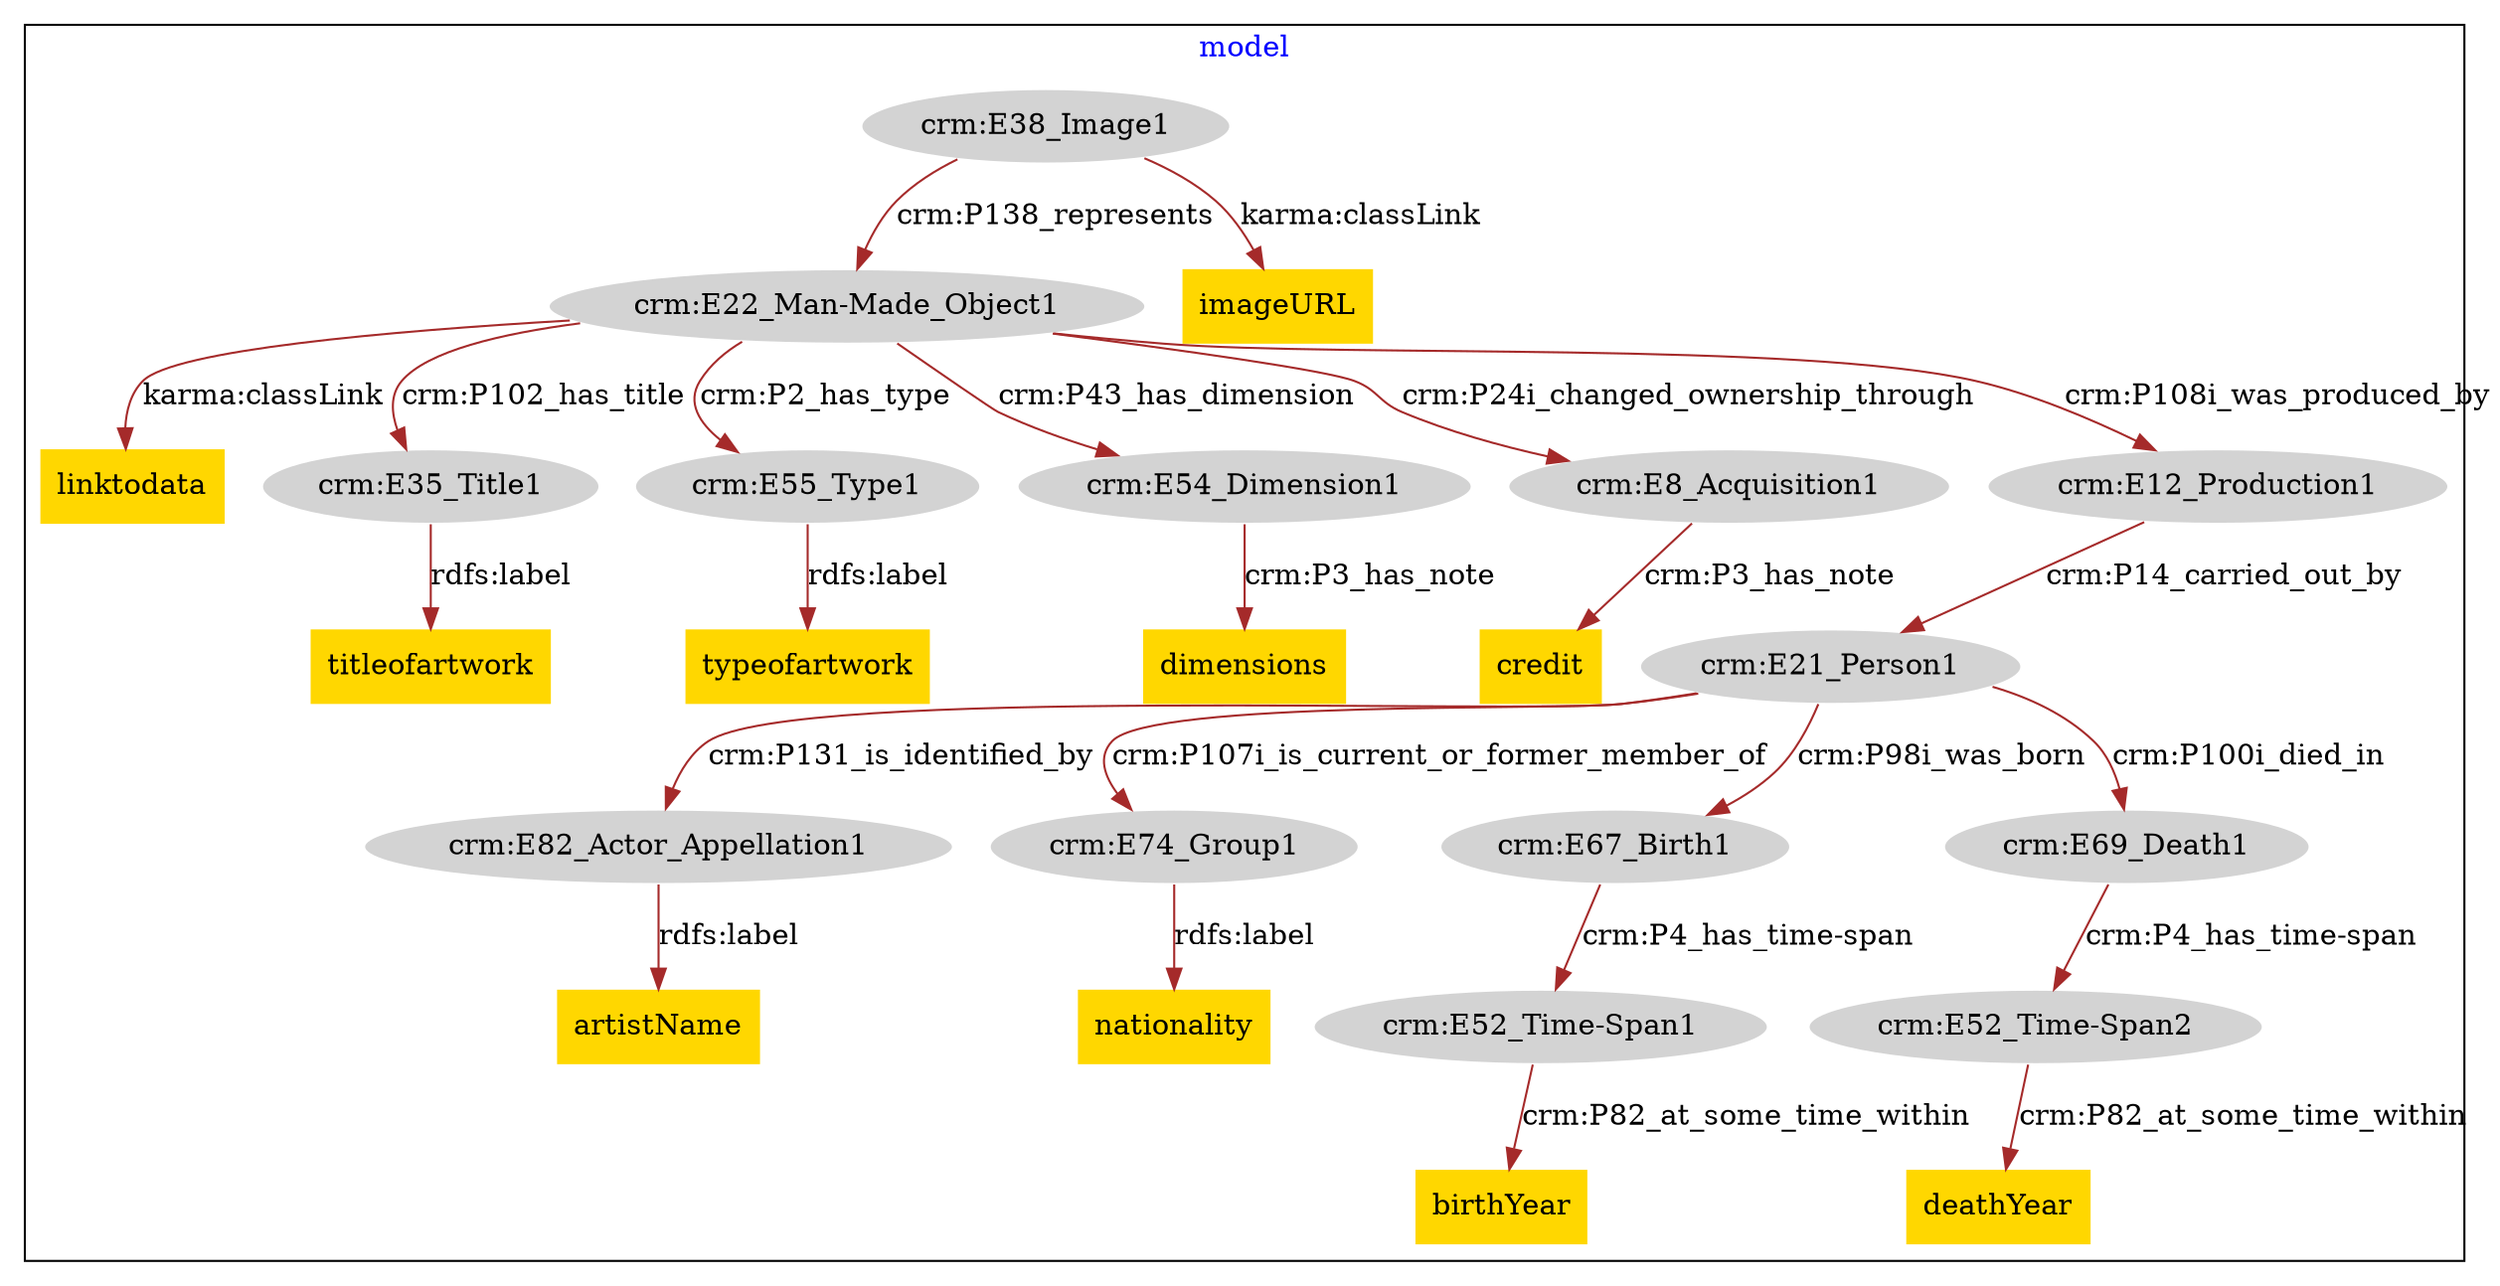 digraph n0 {
fontcolor="blue"
remincross="true"
subgraph cluster {
label="model"
"crm:E22_Man-Made_Object1"[style="filled",color="white",fillcolor="lightgray",label="crm:E22_Man-Made_Object1"];
"linktodata"[shape="plaintext",style="filled",fillcolor="gold",label="linktodata"];
"crm:E82_Actor_Appellation1"[style="filled",color="white",fillcolor="lightgray",label="crm:E82_Actor_Appellation1"];
"artistName"[shape="plaintext",style="filled",fillcolor="gold",label="artistName"];
"crm:E74_Group1"[style="filled",color="white",fillcolor="lightgray",label="crm:E74_Group1"];
"nationality"[shape="plaintext",style="filled",fillcolor="gold",label="nationality"];
"crm:E52_Time-Span1"[style="filled",color="white",fillcolor="lightgray",label="crm:E52_Time-Span1"];
"birthYear"[shape="plaintext",style="filled",fillcolor="gold",label="birthYear"];
"crm:E52_Time-Span2"[style="filled",color="white",fillcolor="lightgray",label="crm:E52_Time-Span2"];
"deathYear"[shape="plaintext",style="filled",fillcolor="gold",label="deathYear"];
"crm:E35_Title1"[style="filled",color="white",fillcolor="lightgray",label="crm:E35_Title1"];
"titleofartwork"[shape="plaintext",style="filled",fillcolor="gold",label="titleofartwork"];
"crm:E55_Type1"[style="filled",color="white",fillcolor="lightgray",label="crm:E55_Type1"];
"typeofartwork"[shape="plaintext",style="filled",fillcolor="gold",label="typeofartwork"];
"crm:E54_Dimension1"[style="filled",color="white",fillcolor="lightgray",label="crm:E54_Dimension1"];
"dimensions"[shape="plaintext",style="filled",fillcolor="gold",label="dimensions"];
"crm:E8_Acquisition1"[style="filled",color="white",fillcolor="lightgray",label="crm:E8_Acquisition1"];
"credit"[shape="plaintext",style="filled",fillcolor="gold",label="credit"];
"crm:E38_Image1"[style="filled",color="white",fillcolor="lightgray",label="crm:E38_Image1"];
"imageURL"[shape="plaintext",style="filled",fillcolor="gold",label="imageURL"];
"crm:E12_Production1"[style="filled",color="white",fillcolor="lightgray",label="crm:E12_Production1"];
"crm:E21_Person1"[style="filled",color="white",fillcolor="lightgray",label="crm:E21_Person1"];
"crm:E67_Birth1"[style="filled",color="white",fillcolor="lightgray",label="crm:E67_Birth1"];
"crm:E69_Death1"[style="filled",color="white",fillcolor="lightgray",label="crm:E69_Death1"];
}
"crm:E22_Man-Made_Object1" -> "linktodata"[color="brown",fontcolor="black",label="karma:classLink"];
"crm:E82_Actor_Appellation1" -> "artistName"[color="brown",fontcolor="black",label="rdfs:label"];
"crm:E74_Group1" -> "nationality"[color="brown",fontcolor="black",label="rdfs:label"];
"crm:E52_Time-Span1" -> "birthYear"[color="brown",fontcolor="black",label="crm:P82_at_some_time_within"];
"crm:E52_Time-Span2" -> "deathYear"[color="brown",fontcolor="black",label="crm:P82_at_some_time_within"];
"crm:E35_Title1" -> "titleofartwork"[color="brown",fontcolor="black",label="rdfs:label"];
"crm:E55_Type1" -> "typeofartwork"[color="brown",fontcolor="black",label="rdfs:label"];
"crm:E54_Dimension1" -> "dimensions"[color="brown",fontcolor="black",label="crm:P3_has_note"];
"crm:E8_Acquisition1" -> "credit"[color="brown",fontcolor="black",label="crm:P3_has_note"];
"crm:E38_Image1" -> "imageURL"[color="brown",fontcolor="black",label="karma:classLink"];
"crm:E38_Image1" -> "crm:E22_Man-Made_Object1"[color="brown",fontcolor="black",label="crm:P138_represents"];
"crm:E22_Man-Made_Object1" -> "crm:E12_Production1"[color="brown",fontcolor="black",label="crm:P108i_was_produced_by"];
"crm:E22_Man-Made_Object1" -> "crm:E35_Title1"[color="brown",fontcolor="black",label="crm:P102_has_title"];
"crm:E22_Man-Made_Object1" -> "crm:E55_Type1"[color="brown",fontcolor="black",label="crm:P2_has_type"];
"crm:E22_Man-Made_Object1" -> "crm:E8_Acquisition1"[color="brown",fontcolor="black",label="crm:P24i_changed_ownership_through"];
"crm:E22_Man-Made_Object1" -> "crm:E54_Dimension1"[color="brown",fontcolor="black",label="crm:P43_has_dimension"];
"crm:E12_Production1" -> "crm:E21_Person1"[color="brown",fontcolor="black",label="crm:P14_carried_out_by"];
"crm:E21_Person1" -> "crm:E67_Birth1"[color="brown",fontcolor="black",label="crm:P98i_was_born"];
"crm:E21_Person1" -> "crm:E69_Death1"[color="brown",fontcolor="black",label="crm:P100i_died_in"];
"crm:E21_Person1" -> "crm:E82_Actor_Appellation1"[color="brown",fontcolor="black",label="crm:P131_is_identified_by"];
"crm:E21_Person1" -> "crm:E74_Group1"[color="brown",fontcolor="black",label="crm:P107i_is_current_or_former_member_of"];
"crm:E67_Birth1" -> "crm:E52_Time-Span1"[color="brown",fontcolor="black",label="crm:P4_has_time-span"];
"crm:E69_Death1" -> "crm:E52_Time-Span2"[color="brown",fontcolor="black",label="crm:P4_has_time-span"];
}

